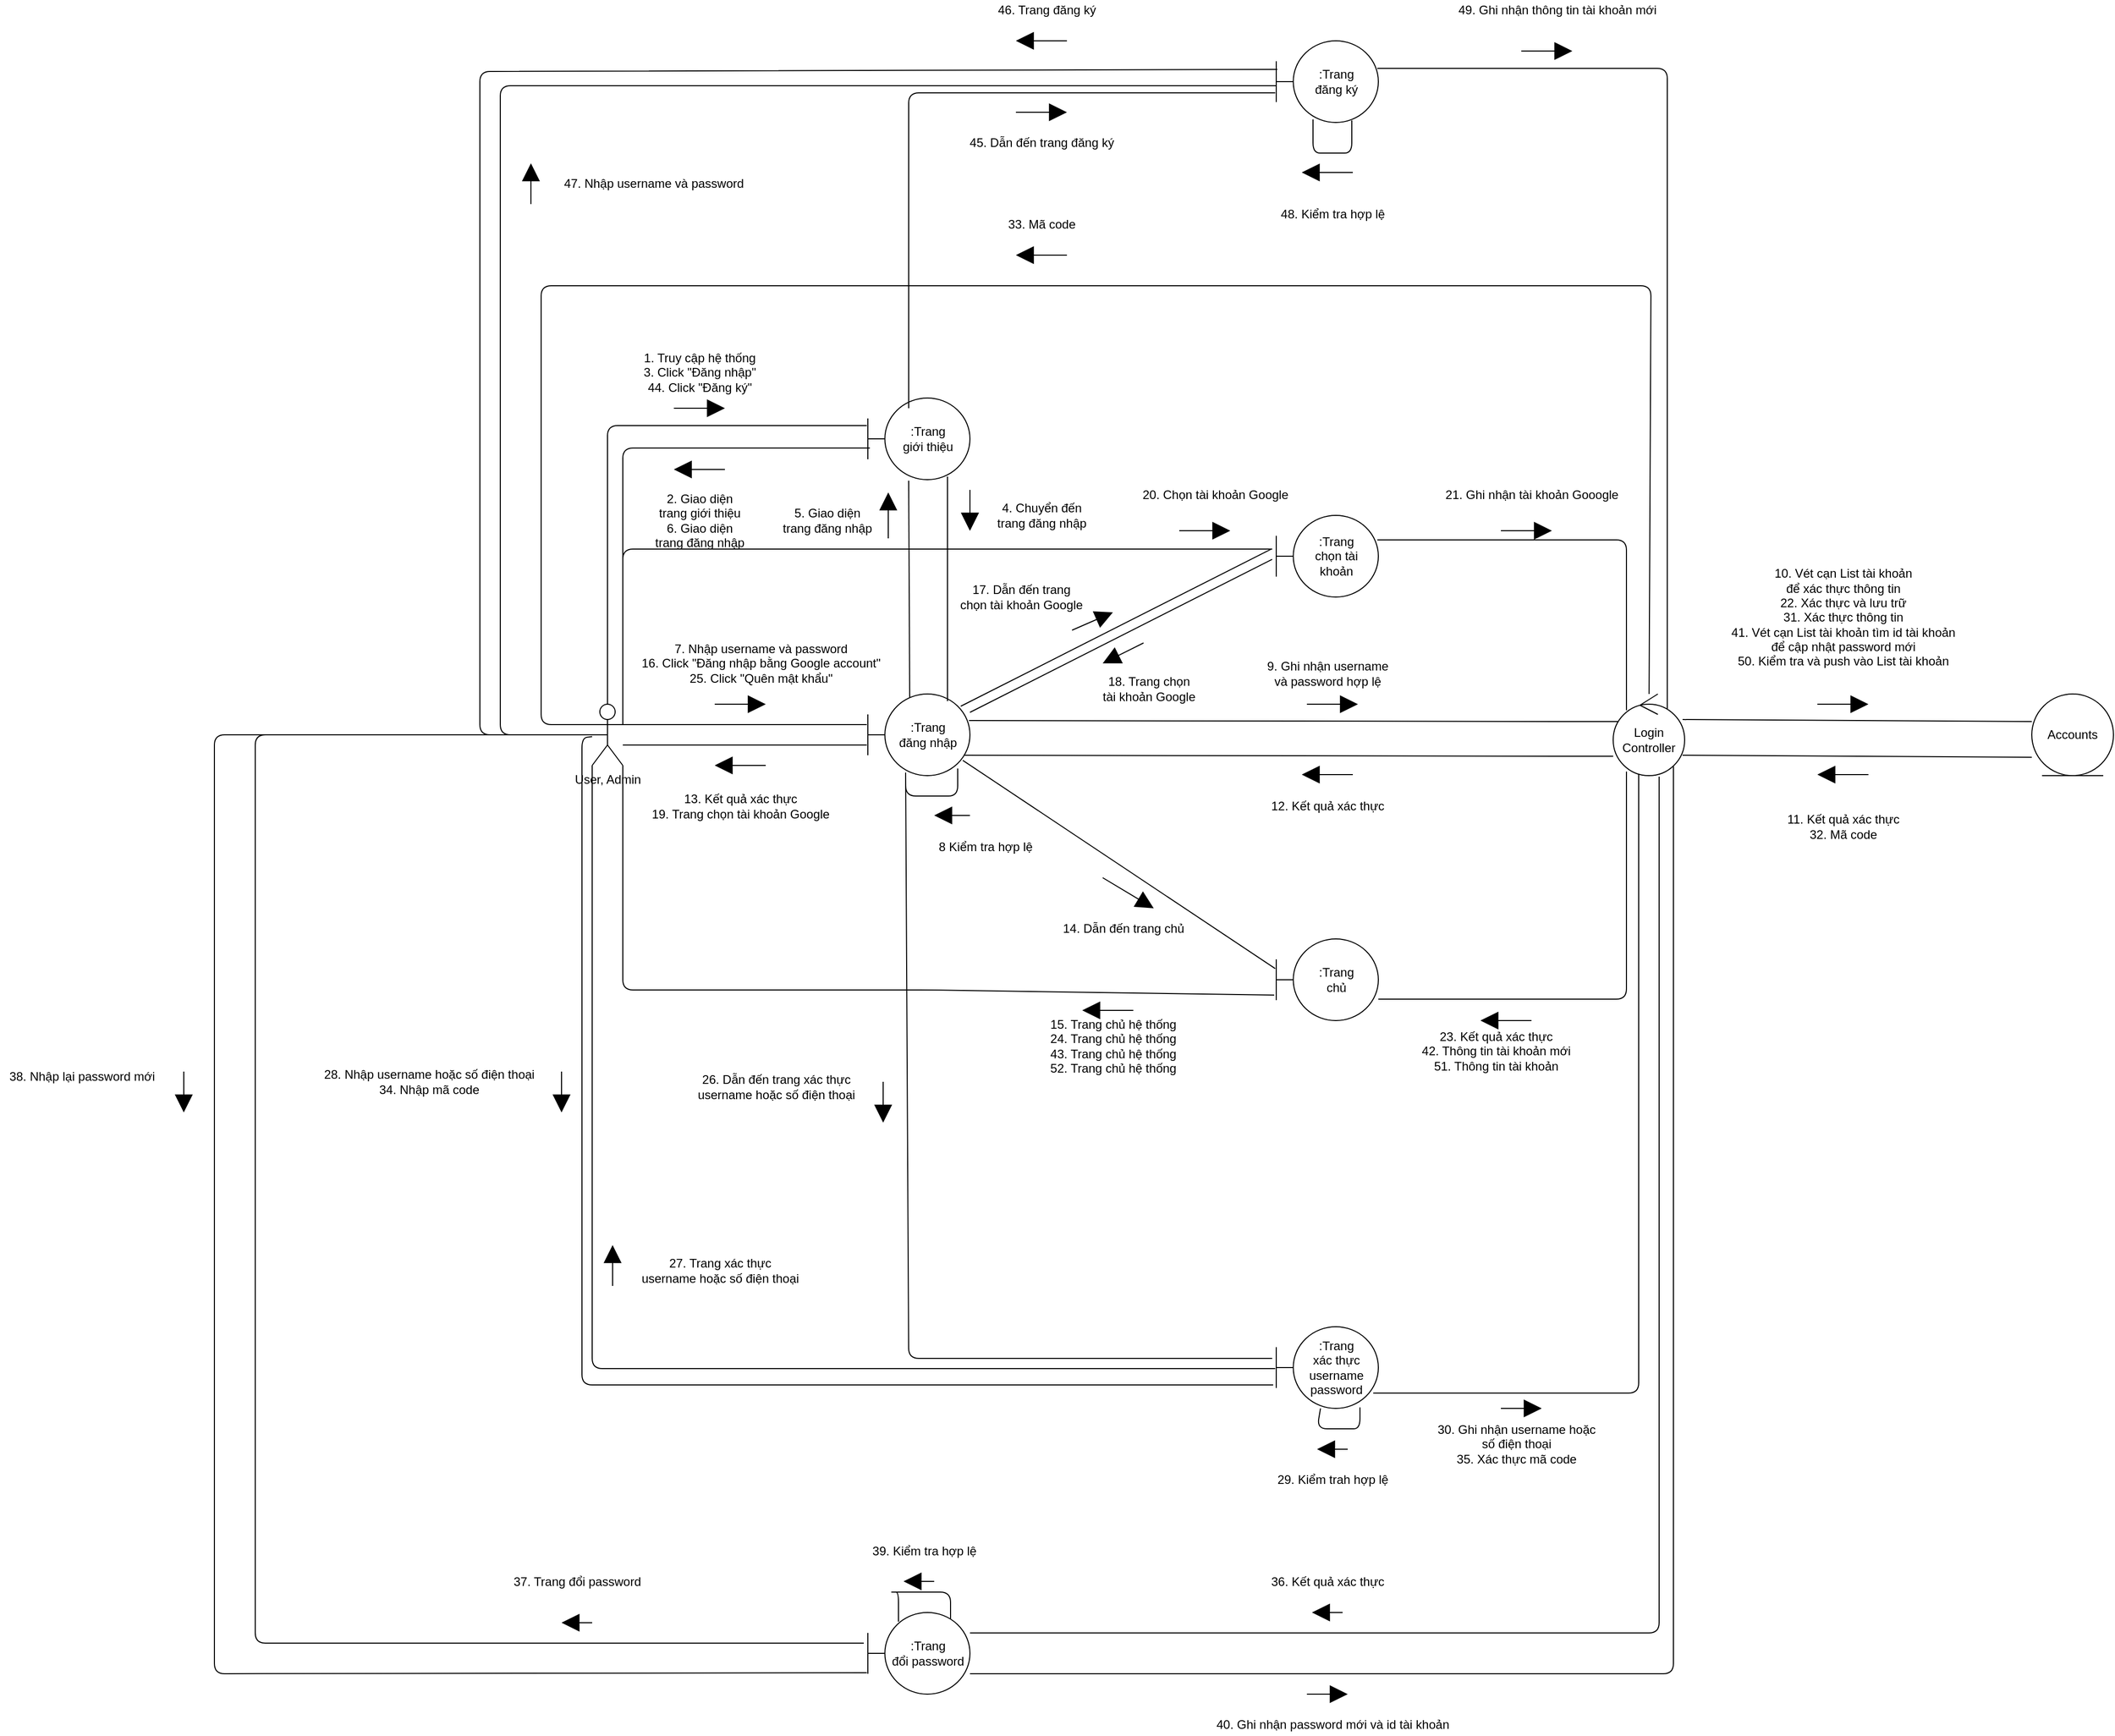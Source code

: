 <mxfile version="13.9.8" type="google"><diagram id="xJahMCqGUnkXubff3LN-" name="Page-1"><mxGraphModel dx="1718" dy="1592" grid="1" gridSize="10" guides="1" tooltips="1" connect="1" arrows="1" fold="1" page="1" pageScale="1" pageWidth="850" pageHeight="1100" math="0" shadow="0"><root><mxCell id="0"/><mxCell id="1" parent="0"/><mxCell id="noeGSMRKqqLspJCyFH_S-1" value="User, Admin" style="shape=umlActor;verticalLabelPosition=bottom;verticalAlign=top;html=1;outlineConnect=0;" vertex="1" parent="1"><mxGeometry x="50" y="330" width="30" height="60" as="geometry"/></mxCell><mxCell id="noeGSMRKqqLspJCyFH_S-2" value="&lt;div&gt;:Trang &lt;br&gt;&lt;/div&gt;&lt;div&gt;giới thiệu&lt;br&gt;&lt;/div&gt;" style="shape=umlBoundary;whiteSpace=wrap;html=1;" vertex="1" parent="1"><mxGeometry x="320" y="30" width="100" height="80" as="geometry"/></mxCell><mxCell id="noeGSMRKqqLspJCyFH_S-3" value="&lt;div&gt;:Trang &lt;br&gt;&lt;/div&gt;&lt;div&gt;đăng nhập&lt;br&gt;&lt;/div&gt;" style="shape=umlBoundary;whiteSpace=wrap;html=1;" vertex="1" parent="1"><mxGeometry x="320" y="320" width="100" height="80" as="geometry"/></mxCell><mxCell id="noeGSMRKqqLspJCyFH_S-4" value="&lt;div&gt;:Trang &lt;br&gt;&lt;/div&gt;&lt;div&gt;đăng ký&lt;br&gt;&lt;/div&gt;" style="shape=umlBoundary;whiteSpace=wrap;html=1;" vertex="1" parent="1"><mxGeometry x="720" y="-320" width="100" height="80" as="geometry"/></mxCell><mxCell id="noeGSMRKqqLspJCyFH_S-5" value="&lt;div&gt;:Trang &lt;br&gt;&lt;/div&gt;&lt;div&gt;xác thực&lt;/div&gt;&lt;div&gt;username&lt;/div&gt;&lt;div&gt;password&lt;br&gt;&lt;/div&gt;" style="shape=umlBoundary;whiteSpace=wrap;html=1;" vertex="1" parent="1"><mxGeometry x="720" y="940" width="100" height="80" as="geometry"/></mxCell><mxCell id="noeGSMRKqqLspJCyFH_S-6" value="&lt;div&gt;:Trang&lt;/div&gt;&lt;div&gt;chọn tài &lt;br&gt;&lt;/div&gt;&lt;div&gt;khoản&lt;br&gt;&lt;/div&gt;" style="shape=umlBoundary;whiteSpace=wrap;html=1;" vertex="1" parent="1"><mxGeometry x="720" y="145" width="100" height="80" as="geometry"/></mxCell><mxCell id="noeGSMRKqqLspJCyFH_S-7" value="&lt;div&gt;:Trang &lt;br&gt;&lt;/div&gt;&lt;div&gt;chủ&lt;br&gt;&lt;/div&gt;" style="shape=umlBoundary;whiteSpace=wrap;html=1;" vertex="1" parent="1"><mxGeometry x="720" y="560" width="100" height="80" as="geometry"/></mxCell><mxCell id="noeGSMRKqqLspJCyFH_S-8" value="&lt;div&gt;:Trang &lt;br&gt;&lt;/div&gt;&lt;div&gt;đổi password&lt;br&gt;&lt;/div&gt;" style="shape=umlBoundary;whiteSpace=wrap;html=1;" vertex="1" parent="1"><mxGeometry x="320" y="1220" width="100" height="80" as="geometry"/></mxCell><mxCell id="noeGSMRKqqLspJCyFH_S-9" value="&lt;div&gt;Login&lt;br&gt;&lt;/div&gt;&lt;div&gt;Controller&lt;/div&gt;" style="ellipse;shape=umlControl;whiteSpace=wrap;html=1;" vertex="1" parent="1"><mxGeometry x="1050" y="320" width="70" height="80" as="geometry"/></mxCell><mxCell id="noeGSMRKqqLspJCyFH_S-10" value="Accounts" style="ellipse;shape=umlEntity;whiteSpace=wrap;html=1;" vertex="1" parent="1"><mxGeometry x="1460" y="320" width="80" height="80" as="geometry"/></mxCell><mxCell id="noeGSMRKqqLspJCyFH_S-13" value="" style="endArrow=none;html=1;entryX=-0.01;entryY=0.338;entryDx=0;entryDy=0;entryPerimeter=0;" edge="1" parent="1" source="noeGSMRKqqLspJCyFH_S-1" target="noeGSMRKqqLspJCyFH_S-2"><mxGeometry width="50" height="50" relative="1" as="geometry"><mxPoint x="360" y="230" as="sourcePoint"/><mxPoint x="410" y="180" as="targetPoint"/><Array as="points"><mxPoint x="65" y="57"/><mxPoint x="170" y="57"/></Array></mxGeometry></mxCell><mxCell id="noeGSMRKqqLspJCyFH_S-14" value="&lt;div&gt;1. Truy cập hệ thống&lt;/div&gt;&lt;div&gt;3. Click &quot;Đăng nhập&quot;&lt;br&gt;&lt;/div&gt;&lt;div&gt;44. Click &quot;Đăng ký&quot;&lt;br&gt;&lt;/div&gt;" style="text;html=1;align=center;verticalAlign=middle;resizable=0;points=[];autosize=1;" vertex="1" parent="1"><mxGeometry x="90" y="-20" width="130" height="50" as="geometry"/></mxCell><mxCell id="noeGSMRKqqLspJCyFH_S-17" value="" style="endArrow=none;html=1;entryX=0.02;entryY=0.613;entryDx=0;entryDy=0;entryPerimeter=0;exitX=1;exitY=0.333;exitDx=0;exitDy=0;exitPerimeter=0;" edge="1" parent="1" source="noeGSMRKqqLspJCyFH_S-1" target="noeGSMRKqqLspJCyFH_S-2"><mxGeometry width="50" height="50" relative="1" as="geometry"><mxPoint x="340" y="230" as="sourcePoint"/><mxPoint x="390" y="180" as="targetPoint"/><Array as="points"><mxPoint x="80" y="79"/></Array></mxGeometry></mxCell><mxCell id="noeGSMRKqqLspJCyFH_S-19" value="" style="endArrow=block;html=1;fontSize=12;endFill=1;endSize=15;" edge="1" parent="1"><mxGeometry x="-0.2" y="49" width="50" height="50" relative="1" as="geometry"><mxPoint x="130" y="40.0" as="sourcePoint"/><mxPoint x="180" y="40.0" as="targetPoint"/><mxPoint as="offset"/></mxGeometry></mxCell><mxCell id="noeGSMRKqqLspJCyFH_S-20" value="" style="endArrow=block;html=1;fontSize=12;endFill=1;endSize=15;" edge="1" parent="1"><mxGeometry x="-0.2" y="49" width="50" height="50" relative="1" as="geometry"><mxPoint x="180" y="100" as="sourcePoint"/><mxPoint x="130" y="100" as="targetPoint"/><mxPoint as="offset"/><Array as="points"><mxPoint x="160" y="100"/></Array></mxGeometry></mxCell><mxCell id="noeGSMRKqqLspJCyFH_S-21" value="&lt;div&gt;2. Giao diện &lt;br&gt;&lt;/div&gt;&lt;div&gt;trang giới thiệu&lt;/div&gt;&lt;div&gt;6. Giao diện&lt;/div&gt;&lt;div&gt;trang đăng nhập&lt;/div&gt;" style="text;html=1;align=center;verticalAlign=middle;resizable=0;points=[];autosize=1;" vertex="1" parent="1"><mxGeometry x="105" y="120" width="100" height="60" as="geometry"/></mxCell><mxCell id="noeGSMRKqqLspJCyFH_S-22" value="" style="endArrow=none;html=1;entryX=0.78;entryY=0.963;entryDx=0;entryDy=0;entryPerimeter=0;" edge="1" parent="1" target="noeGSMRKqqLspJCyFH_S-2"><mxGeometry width="50" height="50" relative="1" as="geometry"><mxPoint x="398" y="327" as="sourcePoint"/><mxPoint x="362" y="106" as="targetPoint"/></mxGeometry></mxCell><mxCell id="noeGSMRKqqLspJCyFH_S-23" value="" style="endArrow=block;html=1;fontSize=12;endFill=1;endSize=15;" edge="1" parent="1"><mxGeometry x="-0.2" y="49" width="50" height="50" relative="1" as="geometry"><mxPoint x="420" y="120" as="sourcePoint"/><mxPoint x="420" y="160" as="targetPoint"/><mxPoint as="offset"/></mxGeometry></mxCell><mxCell id="noeGSMRKqqLspJCyFH_S-24" value="&lt;div&gt;4. Chuyển đến&lt;/div&gt;&lt;div&gt;trang đăng nhập&lt;/div&gt;" style="text;html=1;align=center;verticalAlign=middle;resizable=0;points=[];autosize=1;" vertex="1" parent="1"><mxGeometry x="440" y="130" width="100" height="30" as="geometry"/></mxCell><mxCell id="noeGSMRKqqLspJCyFH_S-25" value="" style="endArrow=none;html=1;entryX=0.4;entryY=1.013;entryDx=0;entryDy=0;entryPerimeter=0;exitX=0.41;exitY=0.05;exitDx=0;exitDy=0;exitPerimeter=0;" edge="1" parent="1" source="noeGSMRKqqLspJCyFH_S-3" target="noeGSMRKqqLspJCyFH_S-2"><mxGeometry width="50" height="50" relative="1" as="geometry"><mxPoint x="323" y="250" as="sourcePoint"/><mxPoint x="323" y="111" as="targetPoint"/></mxGeometry></mxCell><mxCell id="noeGSMRKqqLspJCyFH_S-26" value="" style="endArrow=block;html=1;fontSize=12;endFill=1;endSize=15;" edge="1" parent="1"><mxGeometry x="-0.2" y="49" width="50" height="50" relative="1" as="geometry"><mxPoint x="340" y="167.5" as="sourcePoint"/><mxPoint x="340" y="122.5" as="targetPoint"/><mxPoint as="offset"/></mxGeometry></mxCell><mxCell id="noeGSMRKqqLspJCyFH_S-27" value="&lt;div&gt;5. Giao diện&lt;/div&gt;&lt;div&gt;trang đăng nhập&lt;/div&gt;" style="text;html=1;align=center;verticalAlign=middle;resizable=0;points=[];autosize=1;" vertex="1" parent="1"><mxGeometry x="230" y="135" width="100" height="30" as="geometry"/></mxCell><mxCell id="noeGSMRKqqLspJCyFH_S-28" value="" style="endArrow=none;html=1;entryX=-0.01;entryY=0.375;entryDx=0;entryDy=0;entryPerimeter=0;" edge="1" parent="1" target="noeGSMRKqqLspJCyFH_S-3"><mxGeometry width="50" height="50" relative="1" as="geometry"><mxPoint x="80" y="350" as="sourcePoint"/><mxPoint x="400" y="180" as="targetPoint"/><Array as="points"/></mxGeometry></mxCell><mxCell id="noeGSMRKqqLspJCyFH_S-29" value="" style="endArrow=block;html=1;fontSize=12;endFill=1;endSize=15;" edge="1" parent="1"><mxGeometry x="-0.2" y="49" width="50" height="50" relative="1" as="geometry"><mxPoint x="170" y="330" as="sourcePoint"/><mxPoint x="220" y="330" as="targetPoint"/><mxPoint as="offset"/></mxGeometry></mxCell><mxCell id="noeGSMRKqqLspJCyFH_S-30" value="&lt;div&gt;7. Nhập username và password&lt;/div&gt;&lt;div&gt;16. Click &quot;Đăng nhập bằng Google account&quot;&lt;/div&gt;&lt;div&gt;25. Click &quot;Quên mật khẩu&quot;&lt;/div&gt;" style="text;html=1;align=center;verticalAlign=middle;resizable=0;points=[];autosize=1;" vertex="1" parent="1"><mxGeometry x="90" y="265" width="250" height="50" as="geometry"/></mxCell><mxCell id="noeGSMRKqqLspJCyFH_S-31" value="" style="endArrow=none;html=1;exitX=0.37;exitY=0.975;exitDx=0;exitDy=0;exitPerimeter=0;entryX=0.88;entryY=0.913;entryDx=0;entryDy=0;entryPerimeter=0;" edge="1" parent="1" source="noeGSMRKqqLspJCyFH_S-3" target="noeGSMRKqqLspJCyFH_S-3"><mxGeometry width="50" height="50" relative="1" as="geometry"><mxPoint x="350" y="260" as="sourcePoint"/><mxPoint x="400" y="210" as="targetPoint"/><Array as="points"><mxPoint x="357" y="420"/><mxPoint x="380" y="420"/><mxPoint x="408" y="420"/></Array></mxGeometry></mxCell><mxCell id="noeGSMRKqqLspJCyFH_S-32" value="" style="endArrow=block;html=1;fontSize=12;endFill=1;endSize=15;" edge="1" parent="1"><mxGeometry x="-0.2" y="49" width="50" height="50" relative="1" as="geometry"><mxPoint x="420" y="439" as="sourcePoint"/><mxPoint x="385" y="439" as="targetPoint"/><mxPoint as="offset"/></mxGeometry></mxCell><mxCell id="noeGSMRKqqLspJCyFH_S-33" value="8 Kiểm tra hợp lệ" style="text;html=1;align=center;verticalAlign=middle;resizable=0;points=[];autosize=1;" vertex="1" parent="1"><mxGeometry x="380" y="460" width="110" height="20" as="geometry"/></mxCell><mxCell id="noeGSMRKqqLspJCyFH_S-34" value="" style="endArrow=none;html=1;exitX=0.99;exitY=0.325;exitDx=0;exitDy=0;exitPerimeter=0;entryX=0.071;entryY=0.338;entryDx=0;entryDy=0;entryPerimeter=0;" edge="1" parent="1" source="noeGSMRKqqLspJCyFH_S-3" target="noeGSMRKqqLspJCyFH_S-9"><mxGeometry width="50" height="50" relative="1" as="geometry"><mxPoint x="610" y="390" as="sourcePoint"/><mxPoint x="660" y="340" as="targetPoint"/></mxGeometry></mxCell><mxCell id="noeGSMRKqqLspJCyFH_S-35" value="" style="endArrow=block;html=1;fontSize=12;endFill=1;endSize=15;" edge="1" parent="1"><mxGeometry x="-0.2" y="49" width="50" height="50" relative="1" as="geometry"><mxPoint x="750" y="330" as="sourcePoint"/><mxPoint x="800" y="330" as="targetPoint"/><mxPoint as="offset"/></mxGeometry></mxCell><mxCell id="noeGSMRKqqLspJCyFH_S-36" value="&lt;div&gt;9. Ghi nhận username&lt;/div&gt;&lt;div&gt;và password hợp lệ&lt;/div&gt;" style="text;html=1;align=center;verticalAlign=middle;resizable=0;points=[];autosize=1;" vertex="1" parent="1"><mxGeometry x="705" y="285" width="130" height="30" as="geometry"/></mxCell><mxCell id="noeGSMRKqqLspJCyFH_S-37" value="" style="endArrow=none;html=1;exitX=0.971;exitY=0.313;exitDx=0;exitDy=0;exitPerimeter=0;entryX=0;entryY=0.338;entryDx=0;entryDy=0;entryPerimeter=0;" edge="1" parent="1" source="noeGSMRKqqLspJCyFH_S-9" target="noeGSMRKqqLspJCyFH_S-10"><mxGeometry width="50" height="50" relative="1" as="geometry"><mxPoint x="1200" y="390" as="sourcePoint"/><mxPoint x="1440" y="349" as="targetPoint"/></mxGeometry></mxCell><mxCell id="noeGSMRKqqLspJCyFH_S-38" value="" style="endArrow=block;html=1;fontSize=12;endFill=1;endSize=15;" edge="1" parent="1"><mxGeometry x="-0.2" y="49" width="50" height="50" relative="1" as="geometry"><mxPoint x="1250" y="330" as="sourcePoint"/><mxPoint x="1300" y="330" as="targetPoint"/><mxPoint as="offset"/></mxGeometry></mxCell><mxCell id="noeGSMRKqqLspJCyFH_S-39" value="&lt;div&gt;10. Vét cạn List tài khoản&lt;/div&gt;&lt;div&gt;để xác thực thông tin&lt;/div&gt;&lt;div&gt;22. Xác thực và lưu trữ&lt;/div&gt;&lt;div&gt;31. Xác thực thông tin&lt;/div&gt;&lt;div&gt;&lt;div&gt;41. Vét cạn List tài khoản tìm id tài khoản&lt;/div&gt;&lt;div&gt;để cập nhật password mới&lt;br&gt;&lt;/div&gt;&lt;/div&gt;&lt;div&gt;50. Kiểm tra và push vào List tài khoản&lt;/div&gt;" style="text;html=1;align=center;verticalAlign=middle;resizable=0;points=[];autosize=1;" vertex="1" parent="1"><mxGeometry x="1155" y="195" width="240" height="100" as="geometry"/></mxCell><mxCell id="noeGSMRKqqLspJCyFH_S-40" value="" style="endArrow=none;html=1;exitX=0.971;exitY=0.313;exitDx=0;exitDy=0;exitPerimeter=0;entryX=0;entryY=0.338;entryDx=0;entryDy=0;entryPerimeter=0;" edge="1" parent="1"><mxGeometry width="50" height="50" relative="1" as="geometry"><mxPoint x="1117.97" y="380.0" as="sourcePoint"/><mxPoint x="1460" y="382.0" as="targetPoint"/></mxGeometry></mxCell><mxCell id="noeGSMRKqqLspJCyFH_S-41" value="" style="endArrow=block;html=1;fontSize=12;endFill=1;endSize=15;" edge="1" parent="1"><mxGeometry x="-0.2" y="49" width="50" height="50" relative="1" as="geometry"><mxPoint x="1300" y="399" as="sourcePoint"/><mxPoint x="1250" y="399" as="targetPoint"/><mxPoint as="offset"/><Array as="points"><mxPoint x="1260" y="399"/></Array></mxGeometry></mxCell><mxCell id="noeGSMRKqqLspJCyFH_S-42" value="&lt;div&gt;11. Kết quả xác thực&lt;/div&gt;32. Mã code" style="text;html=1;align=center;verticalAlign=middle;resizable=0;points=[];autosize=1;" vertex="1" parent="1"><mxGeometry x="1210" y="435" width="130" height="30" as="geometry"/></mxCell><mxCell id="noeGSMRKqqLspJCyFH_S-43" value="" style="endArrow=none;html=1;exitX=0.99;exitY=0.325;exitDx=0;exitDy=0;exitPerimeter=0;entryX=0.071;entryY=0.338;entryDx=0;entryDy=0;entryPerimeter=0;" edge="1" parent="1"><mxGeometry width="50" height="50" relative="1" as="geometry"><mxPoint x="414.03" y="380" as="sourcePoint"/><mxPoint x="1050" y="381.04" as="targetPoint"/></mxGeometry></mxCell><mxCell id="noeGSMRKqqLspJCyFH_S-44" value="" style="endArrow=block;html=1;fontSize=12;endFill=1;endSize=15;" edge="1" parent="1"><mxGeometry x="-0.2" y="49" width="50" height="50" relative="1" as="geometry"><mxPoint x="795" y="399" as="sourcePoint"/><mxPoint x="745" y="399" as="targetPoint"/><mxPoint as="offset"/><Array as="points"><mxPoint x="755" y="399"/></Array></mxGeometry></mxCell><mxCell id="noeGSMRKqqLspJCyFH_S-45" value="12. Kết quả xác thực" style="text;html=1;align=center;verticalAlign=middle;resizable=0;points=[];autosize=1;" vertex="1" parent="1"><mxGeometry x="705" y="420" width="130" height="20" as="geometry"/></mxCell><mxCell id="noeGSMRKqqLspJCyFH_S-46" value="" style="endArrow=none;html=1;entryX=-0.01;entryY=0.375;entryDx=0;entryDy=0;entryPerimeter=0;" edge="1" parent="1"><mxGeometry width="50" height="50" relative="1" as="geometry"><mxPoint x="80" y="370" as="sourcePoint"/><mxPoint x="319" y="370" as="targetPoint"/><Array as="points"/></mxGeometry></mxCell><mxCell id="noeGSMRKqqLspJCyFH_S-47" value="" style="endArrow=block;html=1;fontSize=12;endFill=1;endSize=15;" edge="1" parent="1"><mxGeometry x="-0.2" y="49" width="50" height="50" relative="1" as="geometry"><mxPoint x="220" y="390" as="sourcePoint"/><mxPoint x="170" y="390" as="targetPoint"/><mxPoint as="offset"/></mxGeometry></mxCell><mxCell id="noeGSMRKqqLspJCyFH_S-48" value="&lt;div&gt;13. Kết quả xác thực&lt;/div&gt;19. Trang chọn tài khoản Google" style="text;html=1;align=center;verticalAlign=middle;resizable=0;points=[];autosize=1;" vertex="1" parent="1"><mxGeometry x="100" y="415" width="190" height="30" as="geometry"/></mxCell><mxCell id="noeGSMRKqqLspJCyFH_S-49" value="" style="endArrow=none;html=1;entryX=-0.01;entryY=0.363;entryDx=0;entryDy=0;entryPerimeter=0;exitX=0.93;exitY=0.813;exitDx=0;exitDy=0;exitPerimeter=0;" edge="1" parent="1" source="noeGSMRKqqLspJCyFH_S-3" target="noeGSMRKqqLspJCyFH_S-7"><mxGeometry width="50" height="50" relative="1" as="geometry"><mxPoint x="440" y="400" as="sourcePoint"/><mxPoint x="660" y="420" as="targetPoint"/></mxGeometry></mxCell><mxCell id="noeGSMRKqqLspJCyFH_S-50" value="" style="endArrow=block;html=1;fontSize=12;endFill=1;endSize=15;" edge="1" parent="1"><mxGeometry x="-0.2" y="49" width="50" height="50" relative="1" as="geometry"><mxPoint x="550" y="500" as="sourcePoint"/><mxPoint x="600" y="530" as="targetPoint"/><mxPoint as="offset"/></mxGeometry></mxCell><mxCell id="noeGSMRKqqLspJCyFH_S-51" value="14. Dẫn đến trang chủ" style="text;html=1;align=center;verticalAlign=middle;resizable=0;points=[];autosize=1;" vertex="1" parent="1"><mxGeometry x="500" y="540" width="140" height="20" as="geometry"/></mxCell><mxCell id="noeGSMRKqqLspJCyFH_S-52" value="" style="endArrow=none;html=1;exitX=-0.02;exitY=0.688;exitDx=0;exitDy=0;exitPerimeter=0;entryX=1;entryY=1;entryDx=0;entryDy=0;entryPerimeter=0;" edge="1" parent="1" source="noeGSMRKqqLspJCyFH_S-7" target="noeGSMRKqqLspJCyFH_S-1"><mxGeometry width="50" height="50" relative="1" as="geometry"><mxPoint x="450" y="470" as="sourcePoint"/><mxPoint x="500" y="420" as="targetPoint"/><Array as="points"><mxPoint x="380" y="610"/><mxPoint x="80" y="610"/></Array></mxGeometry></mxCell><mxCell id="noeGSMRKqqLspJCyFH_S-54" value="" style="endArrow=block;html=1;fontSize=12;endFill=1;endSize=15;" edge="1" parent="1"><mxGeometry x="-0.2" y="49" width="50" height="50" relative="1" as="geometry"><mxPoint x="580" y="630" as="sourcePoint"/><mxPoint x="530" y="630" as="targetPoint"/><mxPoint as="offset"/><Array as="points"><mxPoint x="540" y="630"/></Array></mxGeometry></mxCell><mxCell id="noeGSMRKqqLspJCyFH_S-55" value="&lt;div&gt;15. Trang chủ hệ thống&lt;/div&gt;&lt;div&gt;24. Trang chủ hệ thống&lt;/div&gt;&lt;div&gt;43. Trang chủ hệ thống&lt;/div&gt;52. Trang chủ hệ thống" style="text;html=1;align=center;verticalAlign=middle;resizable=0;points=[];autosize=1;" vertex="1" parent="1"><mxGeometry x="490" y="635" width="140" height="60" as="geometry"/></mxCell><mxCell id="noeGSMRKqqLspJCyFH_S-56" value="" style="endArrow=none;html=1;exitX=0.91;exitY=0.15;exitDx=0;exitDy=0;exitPerimeter=0;entryX=-0.05;entryY=0.413;entryDx=0;entryDy=0;entryPerimeter=0;" edge="1" parent="1" source="noeGSMRKqqLspJCyFH_S-3" target="noeGSMRKqqLspJCyFH_S-6"><mxGeometry width="50" height="50" relative="1" as="geometry"><mxPoint x="720" y="280" as="sourcePoint"/><mxPoint x="770" y="230" as="targetPoint"/></mxGeometry></mxCell><mxCell id="noeGSMRKqqLspJCyFH_S-57" value="" style="endArrow=block;html=1;fontSize=12;endFill=1;endSize=15;" edge="1" parent="1"><mxGeometry x="-0.2" y="49" width="50" height="50" relative="1" as="geometry"><mxPoint x="520" y="257.5" as="sourcePoint"/><mxPoint x="560" y="240" as="targetPoint"/><mxPoint as="offset"/></mxGeometry></mxCell><mxCell id="noeGSMRKqqLspJCyFH_S-58" value="&lt;div&gt;17. Dẫn đến trang&lt;/div&gt;&lt;div&gt;chọn tài khoản Google&lt;/div&gt;" style="text;html=1;align=center;verticalAlign=middle;resizable=0;points=[];autosize=1;" vertex="1" parent="1"><mxGeometry x="400" y="210" width="140" height="30" as="geometry"/></mxCell><mxCell id="noeGSMRKqqLspJCyFH_S-59" value="" style="endArrow=none;html=1;exitX=1;exitY=0.225;exitDx=0;exitDy=0;exitPerimeter=0;entryX=-0.04;entryY=0.538;entryDx=0;entryDy=0;entryPerimeter=0;" edge="1" parent="1" source="noeGSMRKqqLspJCyFH_S-3" target="noeGSMRKqqLspJCyFH_S-6"><mxGeometry width="50" height="50" relative="1" as="geometry"><mxPoint x="416" y="353.96" as="sourcePoint"/><mxPoint x="720" y="200.0" as="targetPoint"/></mxGeometry></mxCell><mxCell id="noeGSMRKqqLspJCyFH_S-60" value="" style="endArrow=block;html=1;fontSize=12;endFill=1;endSize=15;" edge="1" parent="1"><mxGeometry x="-0.2" y="49" width="50" height="50" relative="1" as="geometry"><mxPoint x="590" y="270" as="sourcePoint"/><mxPoint x="550" y="290" as="targetPoint"/><mxPoint as="offset"/></mxGeometry></mxCell><mxCell id="noeGSMRKqqLspJCyFH_S-61" value="&lt;div&gt;18. Trang chọn&lt;/div&gt;&lt;div&gt;tài khoản Google&lt;/div&gt;" style="text;html=1;align=center;verticalAlign=middle;resizable=0;points=[];autosize=1;" vertex="1" parent="1"><mxGeometry x="540" y="300" width="110" height="30" as="geometry"/></mxCell><mxCell id="noeGSMRKqqLspJCyFH_S-62" value="" style="endArrow=none;html=1;entryX=-0.04;entryY=0.413;entryDx=0;entryDy=0;entryPerimeter=0;exitX=1;exitY=0.333;exitDx=0;exitDy=0;exitPerimeter=0;" edge="1" parent="1" source="noeGSMRKqqLspJCyFH_S-1" target="noeGSMRKqqLspJCyFH_S-6"><mxGeometry width="50" height="50" relative="1" as="geometry"><mxPoint x="460" y="320" as="sourcePoint"/><mxPoint x="510" y="270" as="targetPoint"/><Array as="points"><mxPoint x="80" y="178"/></Array></mxGeometry></mxCell><mxCell id="noeGSMRKqqLspJCyFH_S-63" value="" style="endArrow=block;html=1;fontSize=12;endFill=1;endSize=15;" edge="1" parent="1"><mxGeometry x="-0.2" y="49" width="50" height="50" relative="1" as="geometry"><mxPoint x="625" y="160" as="sourcePoint"/><mxPoint x="675" y="160" as="targetPoint"/><mxPoint as="offset"/></mxGeometry></mxCell><mxCell id="noeGSMRKqqLspJCyFH_S-64" value="20. Chọn tài khoản Google" style="text;html=1;align=center;verticalAlign=middle;resizable=0;points=[];autosize=1;" vertex="1" parent="1"><mxGeometry x="580" y="115" width="160" height="20" as="geometry"/></mxCell><mxCell id="noeGSMRKqqLspJCyFH_S-65" value="" style="endArrow=none;html=1;exitX=0.99;exitY=0.3;exitDx=0;exitDy=0;exitPerimeter=0;entryX=0.186;entryY=0.2;entryDx=0;entryDy=0;entryPerimeter=0;" edge="1" parent="1" source="noeGSMRKqqLspJCyFH_S-6" target="noeGSMRKqqLspJCyFH_S-9"><mxGeometry width="50" height="50" relative="1" as="geometry"><mxPoint x="920" y="320" as="sourcePoint"/><mxPoint x="1099" y="250" as="targetPoint"/><Array as="points"><mxPoint x="1063" y="169"/></Array></mxGeometry></mxCell><mxCell id="noeGSMRKqqLspJCyFH_S-66" value="" style="endArrow=block;html=1;fontSize=12;endFill=1;endSize=15;" edge="1" parent="1"><mxGeometry x="-0.2" y="49" width="50" height="50" relative="1" as="geometry"><mxPoint x="940" y="160" as="sourcePoint"/><mxPoint x="990" y="160" as="targetPoint"/><mxPoint as="offset"/></mxGeometry></mxCell><mxCell id="noeGSMRKqqLspJCyFH_S-67" value="21. Ghi nhận tài khoản Gooogle" style="text;html=1;align=center;verticalAlign=middle;resizable=0;points=[];autosize=1;" vertex="1" parent="1"><mxGeometry x="875" y="115" width="190" height="20" as="geometry"/></mxCell><mxCell id="noeGSMRKqqLspJCyFH_S-68" value="" style="endArrow=none;html=1;entryX=0.186;entryY=0.95;entryDx=0;entryDy=0;entryPerimeter=0;exitX=1;exitY=0.738;exitDx=0;exitDy=0;exitPerimeter=0;" edge="1" parent="1" source="noeGSMRKqqLspJCyFH_S-7" target="noeGSMRKqqLspJCyFH_S-9"><mxGeometry width="50" height="50" relative="1" as="geometry"><mxPoint x="920" y="600" as="sourcePoint"/><mxPoint x="970" y="550" as="targetPoint"/><Array as="points"><mxPoint x="1063" y="619"/></Array></mxGeometry></mxCell><mxCell id="noeGSMRKqqLspJCyFH_S-70" value="" style="endArrow=block;html=1;fontSize=12;endFill=1;endSize=15;" edge="1" parent="1"><mxGeometry x="-0.2" y="49" width="50" height="50" relative="1" as="geometry"><mxPoint x="970" y="640" as="sourcePoint"/><mxPoint x="920" y="640" as="targetPoint"/><mxPoint as="offset"/></mxGeometry></mxCell><mxCell id="noeGSMRKqqLspJCyFH_S-71" value="&lt;div&gt;23. Kết quả xác thực&lt;/div&gt;&lt;div&gt;42. Thông tin tài khoản mới&lt;/div&gt;&lt;div&gt;51. Thông tin tài khoản&lt;/div&gt;" style="text;html=1;align=center;verticalAlign=middle;resizable=0;points=[];autosize=1;" vertex="1" parent="1"><mxGeometry x="855" y="645" width="160" height="50" as="geometry"/></mxCell><mxCell id="noeGSMRKqqLspJCyFH_S-72" value="" style="endArrow=none;html=1;exitX=0.37;exitY=0.963;exitDx=0;exitDy=0;exitPerimeter=0;entryX=-0.04;entryY=0.388;entryDx=0;entryDy=0;entryPerimeter=0;" edge="1" parent="1" source="noeGSMRKqqLspJCyFH_S-3" target="noeGSMRKqqLspJCyFH_S-5"><mxGeometry width="50" height="50" relative="1" as="geometry"><mxPoint x="640" y="620" as="sourcePoint"/><mxPoint x="690" y="570" as="targetPoint"/><Array as="points"><mxPoint x="360" y="971"/></Array></mxGeometry></mxCell><mxCell id="noeGSMRKqqLspJCyFH_S-74" value="" style="endArrow=block;html=1;fontSize=12;endFill=1;endSize=15;" edge="1" parent="1"><mxGeometry x="-0.2" y="49" width="50" height="50" relative="1" as="geometry"><mxPoint x="420" y="120" as="sourcePoint"/><mxPoint x="420" y="160" as="targetPoint"/><mxPoint as="offset"/></mxGeometry></mxCell><mxCell id="noeGSMRKqqLspJCyFH_S-75" value="" style="endArrow=block;html=1;fontSize=12;endFill=1;endSize=15;" edge="1" parent="1"><mxGeometry x="-0.2" y="49" width="50" height="50" relative="1" as="geometry"><mxPoint x="335" y="700" as="sourcePoint"/><mxPoint x="335" y="740" as="targetPoint"/><mxPoint as="offset"/></mxGeometry></mxCell><mxCell id="noeGSMRKqqLspJCyFH_S-76" value="&lt;div&gt;26. Dẫn đến trang xác thực&lt;/div&gt;&lt;div&gt;username hoặc số điện thoại&lt;/div&gt;" style="text;html=1;align=center;verticalAlign=middle;resizable=0;points=[];autosize=1;" vertex="1" parent="1"><mxGeometry x="145" y="690" width="170" height="30" as="geometry"/></mxCell><mxCell id="noeGSMRKqqLspJCyFH_S-77" value="&lt;div&gt;27. Trang xác thực&lt;/div&gt;&lt;div&gt;username hoặc số điện thoại&lt;/div&gt;" style="text;html=1;align=center;verticalAlign=middle;resizable=0;points=[];autosize=1;" vertex="1" parent="1"><mxGeometry x="90" y="870" width="170" height="30" as="geometry"/></mxCell><mxCell id="noeGSMRKqqLspJCyFH_S-78" value="" style="endArrow=none;html=1;exitX=-0.01;exitY=0.513;exitDx=0;exitDy=0;exitPerimeter=0;entryX=0;entryY=1;entryDx=0;entryDy=0;entryPerimeter=0;" edge="1" parent="1" source="noeGSMRKqqLspJCyFH_S-5" target="noeGSMRKqqLspJCyFH_S-1"><mxGeometry width="50" height="50" relative="1" as="geometry"><mxPoint x="360" y="830" as="sourcePoint"/><mxPoint x="410" y="780" as="targetPoint"/><Array as="points"><mxPoint x="50" y="981"/></Array></mxGeometry></mxCell><mxCell id="noeGSMRKqqLspJCyFH_S-79" value="" style="endArrow=block;html=1;fontSize=12;endFill=1;endSize=15;" edge="1" parent="1"><mxGeometry x="-0.2" y="49" width="50" height="50" relative="1" as="geometry"><mxPoint x="70" y="900" as="sourcePoint"/><mxPoint x="70" y="860" as="targetPoint"/><mxPoint as="offset"/></mxGeometry></mxCell><mxCell id="noeGSMRKqqLspJCyFH_S-80" value="" style="endArrow=none;html=1;entryX=-0.03;entryY=0.713;entryDx=0;entryDy=0;entryPerimeter=0;" edge="1" parent="1" source="noeGSMRKqqLspJCyFH_S-1" target="noeGSMRKqqLspJCyFH_S-5"><mxGeometry width="50" height="50" relative="1" as="geometry"><mxPoint x="30" y="370" as="sourcePoint"/><mxPoint x="410" y="770" as="targetPoint"/><Array as="points"><mxPoint x="40" y="363"/><mxPoint x="40" y="997"/></Array></mxGeometry></mxCell><mxCell id="noeGSMRKqqLspJCyFH_S-81" value="" style="endArrow=block;html=1;fontSize=12;endFill=1;endSize=15;" edge="1" parent="1"><mxGeometry x="-0.2" y="49" width="50" height="50" relative="1" as="geometry"><mxPoint x="20" y="690" as="sourcePoint"/><mxPoint x="20" y="730" as="targetPoint"/><mxPoint as="offset"/></mxGeometry></mxCell><mxCell id="noeGSMRKqqLspJCyFH_S-82" value="&lt;div&gt;28. Nhập username hoặc số điện thoại&lt;/div&gt;34. Nhập mã code" style="text;html=1;align=center;verticalAlign=middle;resizable=0;points=[];autosize=1;" vertex="1" parent="1"><mxGeometry x="-220" y="685" width="220" height="30" as="geometry"/></mxCell><mxCell id="noeGSMRKqqLspJCyFH_S-83" value="29. Kiểm trah hợp lệ" style="text;html=1;align=center;verticalAlign=middle;resizable=0;points=[];autosize=1;" vertex="1" parent="1"><mxGeometry x="715" y="1080" width="120" height="20" as="geometry"/></mxCell><mxCell id="noeGSMRKqqLspJCyFH_S-84" value="" style="endArrow=none;html=1;entryX=0.82;entryY=0.988;entryDx=0;entryDy=0;entryPerimeter=0;" edge="1" parent="1" source="noeGSMRKqqLspJCyFH_S-5" target="noeGSMRKqqLspJCyFH_S-5"><mxGeometry width="50" height="50" relative="1" as="geometry"><mxPoint x="510" y="1070" as="sourcePoint"/><mxPoint x="560" y="1020" as="targetPoint"/><Array as="points"><mxPoint x="760" y="1040"/><mxPoint x="780" y="1040"/><mxPoint x="802" y="1040"/></Array></mxGeometry></mxCell><mxCell id="noeGSMRKqqLspJCyFH_S-85" value="" style="endArrow=block;html=1;fontSize=12;endFill=1;endSize=15;" edge="1" parent="1"><mxGeometry x="-0.2" y="49" width="50" height="50" relative="1" as="geometry"><mxPoint x="790" y="1060" as="sourcePoint"/><mxPoint x="760" y="1060" as="targetPoint"/><mxPoint as="offset"/></mxGeometry></mxCell><mxCell id="noeGSMRKqqLspJCyFH_S-86" value="" style="endArrow=none;html=1;entryX=0.357;entryY=0.988;entryDx=0;entryDy=0;entryPerimeter=0;exitX=0.95;exitY=0.813;exitDx=0;exitDy=0;exitPerimeter=0;" edge="1" parent="1" source="noeGSMRKqqLspJCyFH_S-5" target="noeGSMRKqqLspJCyFH_S-9"><mxGeometry width="50" height="50" relative="1" as="geometry"><mxPoint x="900" y="540" as="sourcePoint"/><mxPoint x="950" y="490" as="targetPoint"/><Array as="points"><mxPoint x="1075" y="1005"/></Array></mxGeometry></mxCell><mxCell id="noeGSMRKqqLspJCyFH_S-87" value="&lt;div&gt;30. Ghi nhận username hoặc &lt;br&gt;&lt;/div&gt;&lt;div&gt;số điện thoại&lt;br&gt;&lt;/div&gt;&lt;div&gt;35. Xác thực mã code&lt;/div&gt;" style="text;html=1;align=center;verticalAlign=middle;resizable=0;points=[];autosize=1;" vertex="1" parent="1"><mxGeometry x="870" y="1030" width="170" height="50" as="geometry"/></mxCell><mxCell id="noeGSMRKqqLspJCyFH_S-88" value="" style="endArrow=block;html=1;fontSize=12;endFill=1;endSize=15;" edge="1" parent="1"><mxGeometry x="-0.2" y="49" width="50" height="50" relative="1" as="geometry"><mxPoint x="940" y="1020" as="sourcePoint"/><mxPoint x="980" y="1020" as="targetPoint"/><mxPoint as="offset"/></mxGeometry></mxCell><mxCell id="noeGSMRKqqLspJCyFH_S-89" value="" style="endArrow=none;html=1;entryX=0;entryY=0.333;entryDx=0;entryDy=0;entryPerimeter=0;" edge="1" parent="1" source="noeGSMRKqqLspJCyFH_S-9" target="noeGSMRKqqLspJCyFH_S-1"><mxGeometry width="50" height="50" relative="1" as="geometry"><mxPoint x="1000" y="240" as="sourcePoint"/><mxPoint x="20" y="340" as="targetPoint"/><Array as="points"><mxPoint x="1087" y="-80"/><mxPoint x="810" y="-80"/><mxPoint y="-80"/><mxPoint y="350"/></Array></mxGeometry></mxCell><mxCell id="noeGSMRKqqLspJCyFH_S-90" value="" style="endArrow=block;html=1;fontSize=12;endFill=1;endSize=15;" edge="1" parent="1"><mxGeometry x="-0.2" y="49" width="50" height="50" relative="1" as="geometry"><mxPoint x="515" y="-110" as="sourcePoint"/><mxPoint x="465" y="-110" as="targetPoint"/><mxPoint as="offset"/><Array as="points"><mxPoint x="495" y="-110"/></Array></mxGeometry></mxCell><mxCell id="noeGSMRKqqLspJCyFH_S-91" value="33. Mã code" style="text;html=1;align=center;verticalAlign=middle;resizable=0;points=[];autosize=1;" vertex="1" parent="1"><mxGeometry x="450" y="-150" width="80" height="20" as="geometry"/></mxCell><mxCell id="noeGSMRKqqLspJCyFH_S-92" value="36. Kết quả xác thực" style="text;html=1;align=center;verticalAlign=middle;resizable=0;points=[];autosize=1;" vertex="1" parent="1"><mxGeometry x="705" y="1180" width="130" height="20" as="geometry"/></mxCell><mxCell id="noeGSMRKqqLspJCyFH_S-93" value="" style="endArrow=none;html=1;entryX=0.643;entryY=1.013;entryDx=0;entryDy=0;entryPerimeter=0;exitX=1;exitY=0.25;exitDx=0;exitDy=0;exitPerimeter=0;" edge="1" parent="1" source="noeGSMRKqqLspJCyFH_S-8" target="noeGSMRKqqLspJCyFH_S-9"><mxGeometry width="50" height="50" relative="1" as="geometry"><mxPoint x="1060" y="1230" as="sourcePoint"/><mxPoint x="1110" y="1180" as="targetPoint"/><Array as="points"><mxPoint x="1095" y="1240"/></Array></mxGeometry></mxCell><mxCell id="noeGSMRKqqLspJCyFH_S-94" value="" style="endArrow=block;html=1;fontSize=12;endFill=1;endSize=15;" edge="1" parent="1"><mxGeometry x="-0.2" y="49" width="50" height="50" relative="1" as="geometry"><mxPoint x="785" y="1220" as="sourcePoint"/><mxPoint x="755" y="1220" as="targetPoint"/><mxPoint as="offset"/></mxGeometry></mxCell><mxCell id="noeGSMRKqqLspJCyFH_S-95" value="37. Trang đổi password" style="text;html=1;align=center;verticalAlign=middle;resizable=0;points=[];autosize=1;" vertex="1" parent="1"><mxGeometry x="-35" y="1180" width="140" height="20" as="geometry"/></mxCell><mxCell id="noeGSMRKqqLspJCyFH_S-96" value="" style="endArrow=none;html=1;" edge="1" parent="1" target="noeGSMRKqqLspJCyFH_S-1"><mxGeometry width="50" height="50" relative="1" as="geometry"><mxPoint x="316" y="1250" as="sourcePoint"/><mxPoint x="220" y="1020" as="targetPoint"/><Array as="points"><mxPoint x="-280" y="1250"/><mxPoint x="-280" y="360"/></Array></mxGeometry></mxCell><mxCell id="noeGSMRKqqLspJCyFH_S-97" value="" style="endArrow=block;html=1;fontSize=12;endFill=1;endSize=15;" edge="1" parent="1"><mxGeometry x="-0.2" y="49" width="50" height="50" relative="1" as="geometry"><mxPoint x="50" y="1230" as="sourcePoint"/><mxPoint x="20" y="1230" as="targetPoint"/><mxPoint as="offset"/></mxGeometry></mxCell><mxCell id="noeGSMRKqqLspJCyFH_S-98" value="38. Nhập lại password mới" style="text;html=1;align=center;verticalAlign=middle;resizable=0;points=[];autosize=1;" vertex="1" parent="1"><mxGeometry x="-530" y="685" width="160" height="20" as="geometry"/></mxCell><mxCell id="noeGSMRKqqLspJCyFH_S-99" value="" style="endArrow=none;html=1;exitX=-0.01;exitY=0.738;exitDx=0;exitDy=0;exitPerimeter=0;" edge="1" parent="1" source="noeGSMRKqqLspJCyFH_S-8"><mxGeometry width="50" height="50" relative="1" as="geometry"><mxPoint x="-140" y="490" as="sourcePoint"/><mxPoint x="50" y="360" as="targetPoint"/><Array as="points"><mxPoint x="-320" y="1280"/><mxPoint x="-320" y="360"/></Array></mxGeometry></mxCell><mxCell id="noeGSMRKqqLspJCyFH_S-100" value="" style="endArrow=block;html=1;fontSize=12;endFill=1;endSize=15;" edge="1" parent="1"><mxGeometry x="-0.2" y="49" width="50" height="50" relative="1" as="geometry"><mxPoint x="-350" y="690" as="sourcePoint"/><mxPoint x="-350" y="730" as="targetPoint"/><mxPoint as="offset"/></mxGeometry></mxCell><mxCell id="noeGSMRKqqLspJCyFH_S-101" value="39. Kiểm tra hợp lệ" style="text;html=1;align=center;verticalAlign=middle;resizable=0;points=[];autosize=1;" vertex="1" parent="1"><mxGeometry x="315" y="1150" width="120" height="20" as="geometry"/></mxCell><mxCell id="noeGSMRKqqLspJCyFH_S-102" value="" style="endArrow=none;html=1;exitX=0.81;exitY=0.075;exitDx=0;exitDy=0;exitPerimeter=0;entryX=0.3;entryY=0.113;entryDx=0;entryDy=0;entryPerimeter=0;" edge="1" parent="1" source="noeGSMRKqqLspJCyFH_S-8" target="noeGSMRKqqLspJCyFH_S-8"><mxGeometry width="50" height="50" relative="1" as="geometry"><mxPoint x="420" y="1230" as="sourcePoint"/><mxPoint x="470" y="1180" as="targetPoint"/><Array as="points"><mxPoint x="401" y="1200"/><mxPoint x="370" y="1200"/><mxPoint x="340" y="1200"/><mxPoint x="350" y="1200"/></Array></mxGeometry></mxCell><mxCell id="noeGSMRKqqLspJCyFH_S-103" value="" style="endArrow=block;html=1;fontSize=12;endFill=1;endSize=15;" edge="1" parent="1"><mxGeometry x="-0.2" y="49" width="50" height="50" relative="1" as="geometry"><mxPoint x="385" y="1189.5" as="sourcePoint"/><mxPoint x="355" y="1189.5" as="targetPoint"/><mxPoint as="offset"/></mxGeometry></mxCell><mxCell id="noeGSMRKqqLspJCyFH_S-104" value="40. Ghi nhận password mới và id tài khoản" style="text;html=1;align=center;verticalAlign=middle;resizable=0;points=[];autosize=1;" vertex="1" parent="1"><mxGeometry x="655" y="1320" width="240" height="20" as="geometry"/></mxCell><mxCell id="noeGSMRKqqLspJCyFH_S-105" value="" style="endArrow=none;html=1;exitX=1;exitY=0.75;exitDx=0;exitDy=0;exitPerimeter=0;entryX=0.843;entryY=0.888;entryDx=0;entryDy=0;entryPerimeter=0;" edge="1" parent="1" source="noeGSMRKqqLspJCyFH_S-8" target="noeGSMRKqqLspJCyFH_S-9"><mxGeometry width="50" height="50" relative="1" as="geometry"><mxPoint x="970" y="1240" as="sourcePoint"/><mxPoint x="1020" y="1190" as="targetPoint"/><Array as="points"><mxPoint x="1109" y="1280"/></Array></mxGeometry></mxCell><mxCell id="noeGSMRKqqLspJCyFH_S-106" value="" style="endArrow=block;html=1;fontSize=12;endFill=1;endSize=15;" edge="1" parent="1"><mxGeometry x="-0.2" y="49" width="50" height="50" relative="1" as="geometry"><mxPoint x="750" y="1300" as="sourcePoint"/><mxPoint x="790" y="1300" as="targetPoint"/><mxPoint as="offset"/></mxGeometry></mxCell><mxCell id="noeGSMRKqqLspJCyFH_S-107" value="" style="endArrow=none;html=1;entryX=-0.01;entryY=0.638;entryDx=0;entryDy=0;entryPerimeter=0;" edge="1" parent="1" target="noeGSMRKqqLspJCyFH_S-4"><mxGeometry width="50" height="50" relative="1" as="geometry"><mxPoint x="360" y="40" as="sourcePoint"/><mxPoint x="690" y="-270" as="targetPoint"/><Array as="points"><mxPoint x="360" y="-269"/></Array></mxGeometry></mxCell><mxCell id="noeGSMRKqqLspJCyFH_S-108" value="" style="endArrow=block;html=1;fontSize=12;endFill=1;endSize=15;" edge="1" parent="1"><mxGeometry x="-0.2" y="49" width="50" height="50" relative="1" as="geometry"><mxPoint x="465" y="-250" as="sourcePoint"/><mxPoint x="515" y="-250" as="targetPoint"/><mxPoint as="offset"/></mxGeometry></mxCell><mxCell id="noeGSMRKqqLspJCyFH_S-109" value="45. Dẫn đến trang đăng ký" style="text;html=1;align=center;verticalAlign=middle;resizable=0;points=[];autosize=1;" vertex="1" parent="1"><mxGeometry x="410" y="-230" width="160" height="20" as="geometry"/></mxCell><mxCell id="noeGSMRKqqLspJCyFH_S-110" value="" style="endArrow=none;html=1;exitX=0.5;exitY=0.5;exitDx=0;exitDy=0;exitPerimeter=0;entryX=0.01;entryY=0.35;entryDx=0;entryDy=0;entryPerimeter=0;" edge="1" parent="1" source="noeGSMRKqqLspJCyFH_S-1" target="noeGSMRKqqLspJCyFH_S-4"><mxGeometry width="50" height="50" relative="1" as="geometry"><mxPoint x="230" y="-150" as="sourcePoint"/><mxPoint x="710" y="-290" as="targetPoint"/><Array as="points"><mxPoint x="-60" y="360"/><mxPoint x="-60" y="-290"/></Array></mxGeometry></mxCell><mxCell id="noeGSMRKqqLspJCyFH_S-111" value="" style="endArrow=block;html=1;fontSize=12;endFill=1;endSize=15;" edge="1" parent="1"><mxGeometry x="-0.2" y="49" width="50" height="50" relative="1" as="geometry"><mxPoint x="515" y="-320" as="sourcePoint"/><mxPoint x="465" y="-320" as="targetPoint"/><mxPoint as="offset"/><Array as="points"><mxPoint x="495" y="-320"/></Array></mxGeometry></mxCell><mxCell id="noeGSMRKqqLspJCyFH_S-112" value="46. Trang đăng ký" style="text;html=1;align=center;verticalAlign=middle;resizable=0;points=[];autosize=1;" vertex="1" parent="1"><mxGeometry x="440" y="-360" width="110" height="20" as="geometry"/></mxCell><mxCell id="noeGSMRKqqLspJCyFH_S-114" value="" style="endArrow=none;html=1;entryX=0;entryY=0.55;entryDx=0;entryDy=0;entryPerimeter=0;exitX=0.5;exitY=0.5;exitDx=0;exitDy=0;exitPerimeter=0;" edge="1" parent="1" source="noeGSMRKqqLspJCyFH_S-1" target="noeGSMRKqqLspJCyFH_S-4"><mxGeometry width="50" height="50" relative="1" as="geometry"><mxPoint x="260" y="-160" as="sourcePoint"/><mxPoint x="310" y="-210" as="targetPoint"/><Array as="points"><mxPoint x="-40" y="360"/><mxPoint x="-40" y="-276"/></Array></mxGeometry></mxCell><mxCell id="noeGSMRKqqLspJCyFH_S-115" value="" style="endArrow=block;html=1;fontSize=12;endFill=1;endSize=15;" edge="1" parent="1"><mxGeometry x="-0.2" y="49" width="50" height="50" relative="1" as="geometry"><mxPoint x="795" y="-191" as="sourcePoint"/><mxPoint x="745" y="-191" as="targetPoint"/><mxPoint as="offset"/><Array as="points"><mxPoint x="775" y="-191"/><mxPoint x="765" y="-191"/></Array></mxGeometry></mxCell><mxCell id="noeGSMRKqqLspJCyFH_S-117" value="" style="endArrow=block;html=1;fontSize=12;endFill=1;endSize=15;" edge="1" parent="1"><mxGeometry x="-0.2" y="49" width="50" height="50" relative="1" as="geometry"><mxPoint x="-10" y="-160" as="sourcePoint"/><mxPoint x="-10" y="-200" as="targetPoint"/><mxPoint as="offset"/><Array as="points"><mxPoint x="-10" y="-180"/></Array></mxGeometry></mxCell><mxCell id="noeGSMRKqqLspJCyFH_S-118" value="47. Nhập username và password" style="text;html=1;align=center;verticalAlign=middle;resizable=0;points=[];autosize=1;" vertex="1" parent="1"><mxGeometry x="15" y="-190" width="190" height="20" as="geometry"/></mxCell><mxCell id="noeGSMRKqqLspJCyFH_S-119" value="" style="endArrow=none;html=1;entryX=0.74;entryY=0.975;entryDx=0;entryDy=0;entryPerimeter=0;exitX=0.36;exitY=0.963;exitDx=0;exitDy=0;exitPerimeter=0;" edge="1" parent="1" source="noeGSMRKqqLspJCyFH_S-4" target="noeGSMRKqqLspJCyFH_S-4"><mxGeometry width="50" height="50" relative="1" as="geometry"><mxPoint x="690" y="-150" as="sourcePoint"/><mxPoint x="740" y="-200" as="targetPoint"/><Array as="points"><mxPoint x="756" y="-210"/><mxPoint x="770" y="-210"/><mxPoint x="794" y="-210"/></Array></mxGeometry></mxCell><mxCell id="noeGSMRKqqLspJCyFH_S-120" value="48. Kiểm tra hợp lệ" style="text;html=1;align=center;verticalAlign=middle;resizable=0;points=[];autosize=1;" vertex="1" parent="1"><mxGeometry x="715" y="-160" width="120" height="20" as="geometry"/></mxCell><mxCell id="noeGSMRKqqLspJCyFH_S-121" value="" style="endArrow=none;html=1;exitX=0.99;exitY=0.338;exitDx=0;exitDy=0;exitPerimeter=0;entryX=0.757;entryY=0.188;entryDx=0;entryDy=0;entryPerimeter=0;" edge="1" parent="1" source="noeGSMRKqqLspJCyFH_S-4" target="noeGSMRKqqLspJCyFH_S-9"><mxGeometry width="50" height="50" relative="1" as="geometry"><mxPoint x="1110" y="-70" as="sourcePoint"/><mxPoint x="1160" y="-120" as="targetPoint"/><Array as="points"><mxPoint x="1103" y="-293"/></Array></mxGeometry></mxCell><mxCell id="noeGSMRKqqLspJCyFH_S-122" value="" style="endArrow=block;html=1;fontSize=12;endFill=1;endSize=15;" edge="1" parent="1"><mxGeometry x="-0.2" y="49" width="50" height="50" relative="1" as="geometry"><mxPoint x="960" y="-310" as="sourcePoint"/><mxPoint x="1010" y="-310" as="targetPoint"/><mxPoint as="offset"/></mxGeometry></mxCell><mxCell id="noeGSMRKqqLspJCyFH_S-123" value="49. Ghi nhận thông tin tài khoản mới" style="text;html=1;align=center;verticalAlign=middle;resizable=0;points=[];autosize=1;" vertex="1" parent="1"><mxGeometry x="890" y="-360" width="210" height="20" as="geometry"/></mxCell></root></mxGraphModel></diagram></mxfile>